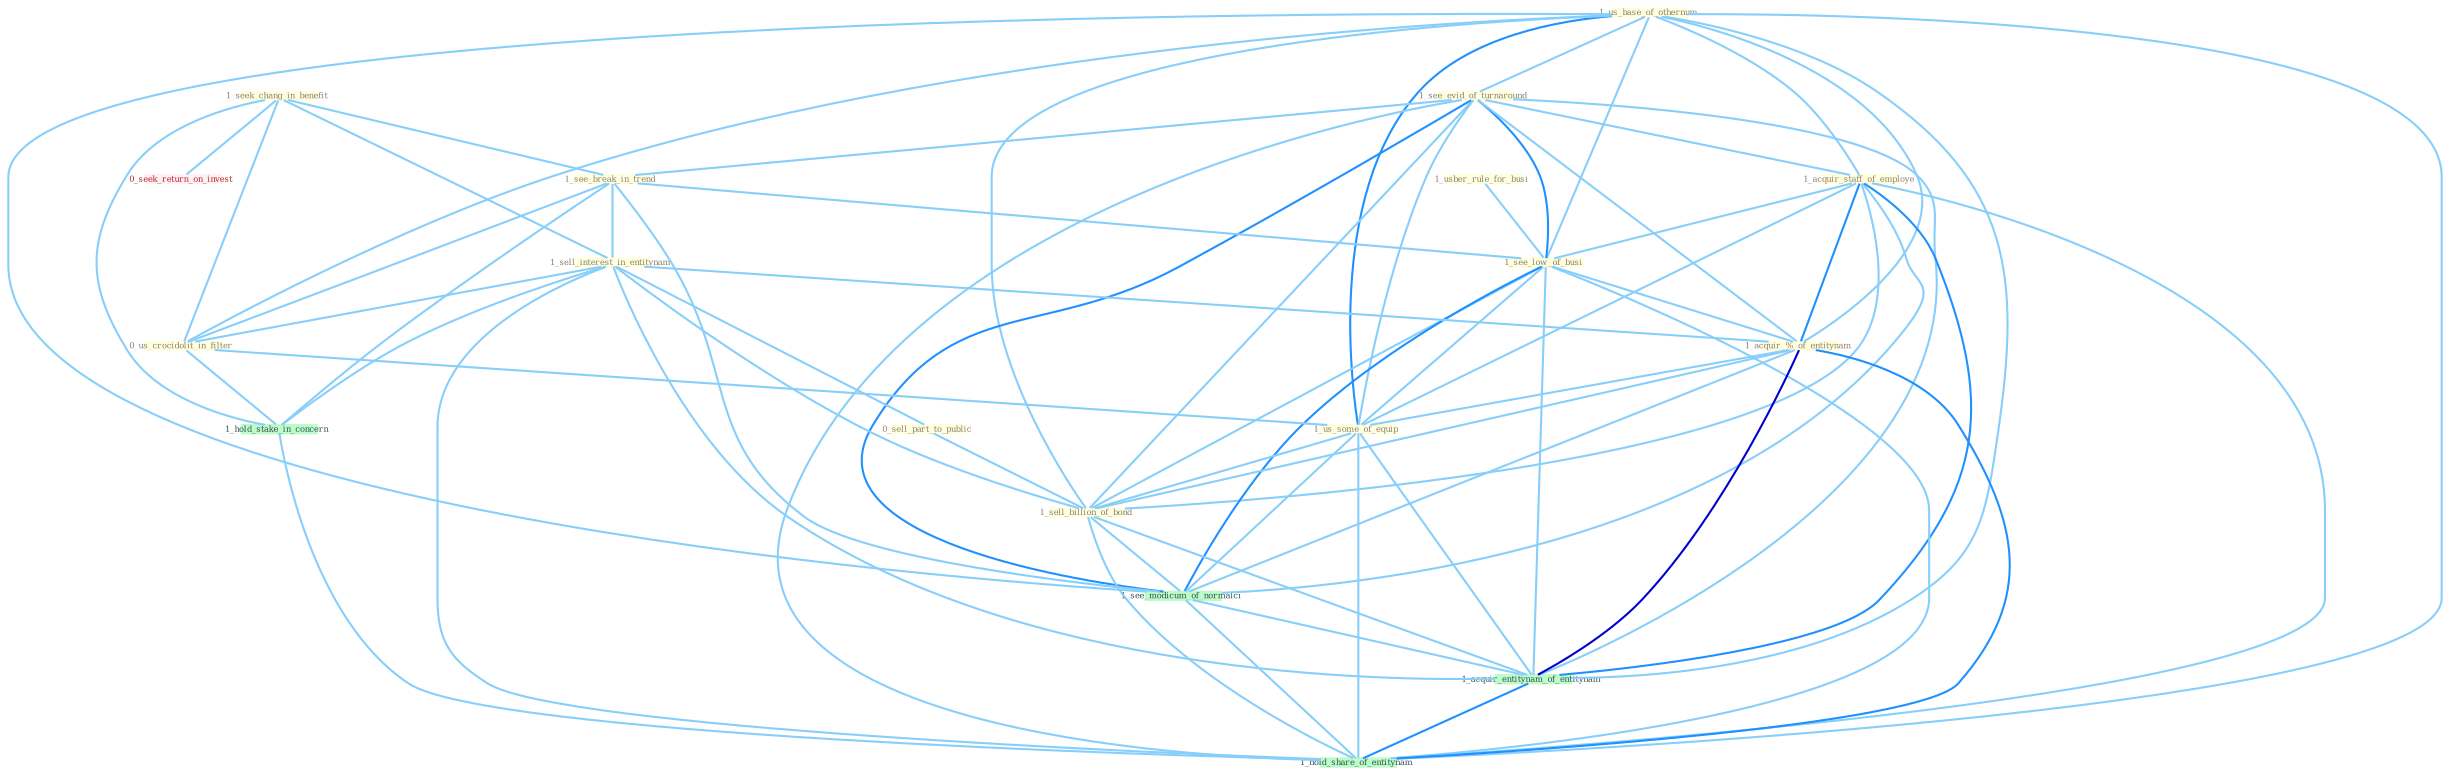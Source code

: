 Graph G{ 
    node
    [shape=polygon,style=filled,width=.5,height=.06,color="#BDFCC9",fixedsize=true,fontsize=4,
    fontcolor="#2f4f4f"];
    {node
    [color="#ffffe0", fontcolor="#8b7d6b"] "1_seek_chang_in_benefit " "1_us_base_of_othernum " "1_see_evid_of_turnaround " "1_see_break_in_trend " "1_acquir_staff_of_employe " "1_usher_rule_for_busi " "1_see_low_of_busi " "1_sell_interest_in_entitynam " "0_sell_part_to_public " "1_acquir_%_of_entitynam " "0_us_crocidolit_in_filter " "1_us_some_of_equip " "1_sell_billion_of_bond "}
{node [color="#fff0f5", fontcolor="#b22222"] "0_seek_return_on_invest "}
edge [color="#B0E2FF"];

	"1_seek_chang_in_benefit " -- "1_see_break_in_trend " [w="1", color="#87cefa" ];
	"1_seek_chang_in_benefit " -- "1_sell_interest_in_entitynam " [w="1", color="#87cefa" ];
	"1_seek_chang_in_benefit " -- "0_us_crocidolit_in_filter " [w="1", color="#87cefa" ];
	"1_seek_chang_in_benefit " -- "1_hold_stake_in_concern " [w="1", color="#87cefa" ];
	"1_seek_chang_in_benefit " -- "0_seek_return_on_invest " [w="1", color="#87cefa" ];
	"1_us_base_of_othernum " -- "1_see_evid_of_turnaround " [w="1", color="#87cefa" ];
	"1_us_base_of_othernum " -- "1_acquir_staff_of_employe " [w="1", color="#87cefa" ];
	"1_us_base_of_othernum " -- "1_see_low_of_busi " [w="1", color="#87cefa" ];
	"1_us_base_of_othernum " -- "1_acquir_%_of_entitynam " [w="1", color="#87cefa" ];
	"1_us_base_of_othernum " -- "0_us_crocidolit_in_filter " [w="1", color="#87cefa" ];
	"1_us_base_of_othernum " -- "1_us_some_of_equip " [w="2", color="#1e90ff" , len=0.8];
	"1_us_base_of_othernum " -- "1_sell_billion_of_bond " [w="1", color="#87cefa" ];
	"1_us_base_of_othernum " -- "1_see_modicum_of_normalci " [w="1", color="#87cefa" ];
	"1_us_base_of_othernum " -- "1_acquir_entitynam_of_entitynam " [w="1", color="#87cefa" ];
	"1_us_base_of_othernum " -- "1_hold_share_of_entitynam " [w="1", color="#87cefa" ];
	"1_see_evid_of_turnaround " -- "1_see_break_in_trend " [w="1", color="#87cefa" ];
	"1_see_evid_of_turnaround " -- "1_acquir_staff_of_employe " [w="1", color="#87cefa" ];
	"1_see_evid_of_turnaround " -- "1_see_low_of_busi " [w="2", color="#1e90ff" , len=0.8];
	"1_see_evid_of_turnaround " -- "1_acquir_%_of_entitynam " [w="1", color="#87cefa" ];
	"1_see_evid_of_turnaround " -- "1_us_some_of_equip " [w="1", color="#87cefa" ];
	"1_see_evid_of_turnaround " -- "1_sell_billion_of_bond " [w="1", color="#87cefa" ];
	"1_see_evid_of_turnaround " -- "1_see_modicum_of_normalci " [w="2", color="#1e90ff" , len=0.8];
	"1_see_evid_of_turnaround " -- "1_acquir_entitynam_of_entitynam " [w="1", color="#87cefa" ];
	"1_see_evid_of_turnaround " -- "1_hold_share_of_entitynam " [w="1", color="#87cefa" ];
	"1_see_break_in_trend " -- "1_see_low_of_busi " [w="1", color="#87cefa" ];
	"1_see_break_in_trend " -- "1_sell_interest_in_entitynam " [w="1", color="#87cefa" ];
	"1_see_break_in_trend " -- "0_us_crocidolit_in_filter " [w="1", color="#87cefa" ];
	"1_see_break_in_trend " -- "1_hold_stake_in_concern " [w="1", color="#87cefa" ];
	"1_see_break_in_trend " -- "1_see_modicum_of_normalci " [w="1", color="#87cefa" ];
	"1_acquir_staff_of_employe " -- "1_see_low_of_busi " [w="1", color="#87cefa" ];
	"1_acquir_staff_of_employe " -- "1_acquir_%_of_entitynam " [w="2", color="#1e90ff" , len=0.8];
	"1_acquir_staff_of_employe " -- "1_us_some_of_equip " [w="1", color="#87cefa" ];
	"1_acquir_staff_of_employe " -- "1_sell_billion_of_bond " [w="1", color="#87cefa" ];
	"1_acquir_staff_of_employe " -- "1_see_modicum_of_normalci " [w="1", color="#87cefa" ];
	"1_acquir_staff_of_employe " -- "1_acquir_entitynam_of_entitynam " [w="2", color="#1e90ff" , len=0.8];
	"1_acquir_staff_of_employe " -- "1_hold_share_of_entitynam " [w="1", color="#87cefa" ];
	"1_usher_rule_for_busi " -- "1_see_low_of_busi " [w="1", color="#87cefa" ];
	"1_see_low_of_busi " -- "1_acquir_%_of_entitynam " [w="1", color="#87cefa" ];
	"1_see_low_of_busi " -- "1_us_some_of_equip " [w="1", color="#87cefa" ];
	"1_see_low_of_busi " -- "1_sell_billion_of_bond " [w="1", color="#87cefa" ];
	"1_see_low_of_busi " -- "1_see_modicum_of_normalci " [w="2", color="#1e90ff" , len=0.8];
	"1_see_low_of_busi " -- "1_acquir_entitynam_of_entitynam " [w="1", color="#87cefa" ];
	"1_see_low_of_busi " -- "1_hold_share_of_entitynam " [w="1", color="#87cefa" ];
	"1_sell_interest_in_entitynam " -- "0_sell_part_to_public " [w="1", color="#87cefa" ];
	"1_sell_interest_in_entitynam " -- "1_acquir_%_of_entitynam " [w="1", color="#87cefa" ];
	"1_sell_interest_in_entitynam " -- "0_us_crocidolit_in_filter " [w="1", color="#87cefa" ];
	"1_sell_interest_in_entitynam " -- "1_sell_billion_of_bond " [w="1", color="#87cefa" ];
	"1_sell_interest_in_entitynam " -- "1_hold_stake_in_concern " [w="1", color="#87cefa" ];
	"1_sell_interest_in_entitynam " -- "1_acquir_entitynam_of_entitynam " [w="1", color="#87cefa" ];
	"1_sell_interest_in_entitynam " -- "1_hold_share_of_entitynam " [w="1", color="#87cefa" ];
	"0_sell_part_to_public " -- "1_sell_billion_of_bond " [w="1", color="#87cefa" ];
	"1_acquir_%_of_entitynam " -- "1_us_some_of_equip " [w="1", color="#87cefa" ];
	"1_acquir_%_of_entitynam " -- "1_sell_billion_of_bond " [w="1", color="#87cefa" ];
	"1_acquir_%_of_entitynam " -- "1_see_modicum_of_normalci " [w="1", color="#87cefa" ];
	"1_acquir_%_of_entitynam " -- "1_acquir_entitynam_of_entitynam " [w="3", color="#0000cd" , len=0.6];
	"1_acquir_%_of_entitynam " -- "1_hold_share_of_entitynam " [w="2", color="#1e90ff" , len=0.8];
	"0_us_crocidolit_in_filter " -- "1_us_some_of_equip " [w="1", color="#87cefa" ];
	"0_us_crocidolit_in_filter " -- "1_hold_stake_in_concern " [w="1", color="#87cefa" ];
	"1_us_some_of_equip " -- "1_sell_billion_of_bond " [w="1", color="#87cefa" ];
	"1_us_some_of_equip " -- "1_see_modicum_of_normalci " [w="1", color="#87cefa" ];
	"1_us_some_of_equip " -- "1_acquir_entitynam_of_entitynam " [w="1", color="#87cefa" ];
	"1_us_some_of_equip " -- "1_hold_share_of_entitynam " [w="1", color="#87cefa" ];
	"1_sell_billion_of_bond " -- "1_see_modicum_of_normalci " [w="1", color="#87cefa" ];
	"1_sell_billion_of_bond " -- "1_acquir_entitynam_of_entitynam " [w="1", color="#87cefa" ];
	"1_sell_billion_of_bond " -- "1_hold_share_of_entitynam " [w="1", color="#87cefa" ];
	"1_hold_stake_in_concern " -- "1_hold_share_of_entitynam " [w="1", color="#87cefa" ];
	"1_see_modicum_of_normalci " -- "1_acquir_entitynam_of_entitynam " [w="1", color="#87cefa" ];
	"1_see_modicum_of_normalci " -- "1_hold_share_of_entitynam " [w="1", color="#87cefa" ];
	"1_acquir_entitynam_of_entitynam " -- "1_hold_share_of_entitynam " [w="2", color="#1e90ff" , len=0.8];
}